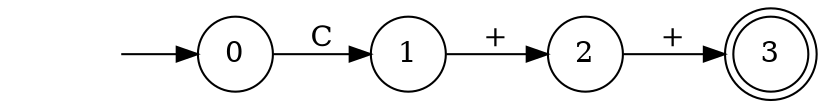 digraph AFD {
    rankdir=LR;
    node [shape = circle];
    3 [shape=doublecircle];
    start [shape=plaintext,label=""];
    start -> 0;
    0 -> 1 [label="C"];
    1 -> 2 [label="+"];
    2 -> 3 [label="+"];
}